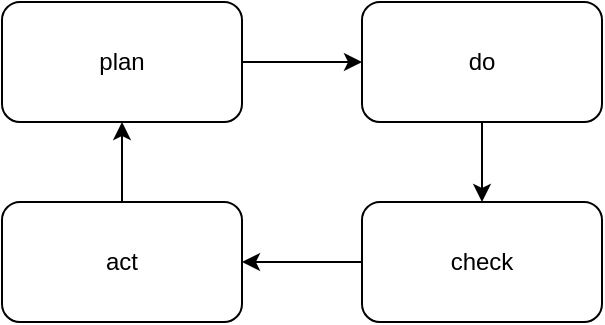 <mxfile version="13.5.9" type="github"><diagram id="codQYRevL7mc9R4h6cV6" name="Page-1"><mxGraphModel dx="1349" dy="751" grid="1" gridSize="10" guides="1" tooltips="1" connect="1" arrows="1" fold="1" page="1" pageScale="1" pageWidth="850" pageHeight="1100" math="0" shadow="0"><root><mxCell id="0"/><mxCell id="1" parent="0"/><mxCell id="43WMWPhS7t7nGJWD92rq-1" value="plan" style="rounded=1;whiteSpace=wrap;html=1;" vertex="1" parent="1"><mxGeometry x="140" y="90" width="120" height="60" as="geometry"/></mxCell><mxCell id="43WMWPhS7t7nGJWD92rq-2" value="do" style="rounded=1;whiteSpace=wrap;html=1;" vertex="1" parent="1"><mxGeometry x="320" y="90" width="120" height="60" as="geometry"/></mxCell><mxCell id="43WMWPhS7t7nGJWD92rq-3" value="check" style="rounded=1;whiteSpace=wrap;html=1;" vertex="1" parent="1"><mxGeometry x="320" y="190" width="120" height="60" as="geometry"/></mxCell><mxCell id="43WMWPhS7t7nGJWD92rq-4" value="act" style="rounded=1;whiteSpace=wrap;html=1;" vertex="1" parent="1"><mxGeometry x="140" y="190" width="120" height="60" as="geometry"/></mxCell><mxCell id="43WMWPhS7t7nGJWD92rq-5" value="" style="endArrow=classic;html=1;entryX=0.5;entryY=1;entryDx=0;entryDy=0;exitX=0.5;exitY=0;exitDx=0;exitDy=0;" edge="1" parent="1" source="43WMWPhS7t7nGJWD92rq-4" target="43WMWPhS7t7nGJWD92rq-1"><mxGeometry width="50" height="50" relative="1" as="geometry"><mxPoint x="400" y="410" as="sourcePoint"/><mxPoint x="450" y="360" as="targetPoint"/></mxGeometry></mxCell><mxCell id="43WMWPhS7t7nGJWD92rq-6" value="" style="endArrow=classic;html=1;entryX=0;entryY=0.5;entryDx=0;entryDy=0;exitX=1;exitY=0.5;exitDx=0;exitDy=0;" edge="1" parent="1" source="43WMWPhS7t7nGJWD92rq-1" target="43WMWPhS7t7nGJWD92rq-2"><mxGeometry width="50" height="50" relative="1" as="geometry"><mxPoint x="400" y="410" as="sourcePoint"/><mxPoint x="450" y="360" as="targetPoint"/></mxGeometry></mxCell><mxCell id="43WMWPhS7t7nGJWD92rq-7" value="" style="endArrow=classic;html=1;entryX=0.5;entryY=0;entryDx=0;entryDy=0;exitX=0.5;exitY=1;exitDx=0;exitDy=0;" edge="1" parent="1" source="43WMWPhS7t7nGJWD92rq-2" target="43WMWPhS7t7nGJWD92rq-3"><mxGeometry width="50" height="50" relative="1" as="geometry"><mxPoint x="260" y="120" as="sourcePoint"/><mxPoint x="320" y="120" as="targetPoint"/></mxGeometry></mxCell><mxCell id="43WMWPhS7t7nGJWD92rq-8" value="" style="endArrow=classic;html=1;entryX=1;entryY=0.5;entryDx=0;entryDy=0;exitX=0;exitY=0.5;exitDx=0;exitDy=0;" edge="1" parent="1" source="43WMWPhS7t7nGJWD92rq-3" target="43WMWPhS7t7nGJWD92rq-4"><mxGeometry width="50" height="50" relative="1" as="geometry"><mxPoint x="380" y="150" as="sourcePoint"/><mxPoint x="380" y="190" as="targetPoint"/></mxGeometry></mxCell></root></mxGraphModel></diagram></mxfile>